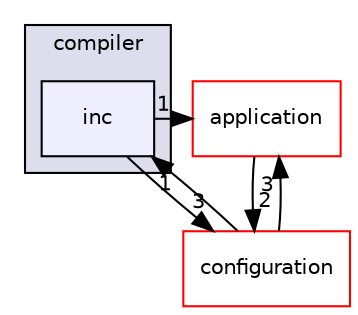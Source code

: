 digraph "inc" {
  compound=true
  node [ fontsize="10", fontname="Helvetica"];
  edge [ labelfontsize="10", labelfontname="Helvetica"];
  subgraph clusterdir_f029f3251b48bb3d01d309310e82fd9d {
    graph [ bgcolor="#ddddee", pencolor="black", label="compiler" fontname="Helvetica", fontsize="10", URL="dir_f029f3251b48bb3d01d309310e82fd9d.html"]
  dir_feafcc19e4e89e4e9db869fa85acfe88 [shape=box, label="inc", style="filled", fillcolor="#eeeeff", pencolor="black", URL="dir_feafcc19e4e89e4e9db869fa85acfe88.html"];
  }
  dir_eda2a6d705da8f3400ffe9a7dcb90b30 [shape=box label="application" fillcolor="white" style="filled" color="red" URL="dir_eda2a6d705da8f3400ffe9a7dcb90b30.html"];
  dir_95f7b9d4854ca187ae337d299db232bb [shape=box label="configuration" fillcolor="white" style="filled" color="red" URL="dir_95f7b9d4854ca187ae337d299db232bb.html"];
  dir_eda2a6d705da8f3400ffe9a7dcb90b30->dir_95f7b9d4854ca187ae337d299db232bb [headlabel="2", labeldistance=1.5 headhref="dir_000002_000009.html"];
  dir_95f7b9d4854ca187ae337d299db232bb->dir_eda2a6d705da8f3400ffe9a7dcb90b30 [headlabel="3", labeldistance=1.5 headhref="dir_000009_000002.html"];
  dir_95f7b9d4854ca187ae337d299db232bb->dir_feafcc19e4e89e4e9db869fa85acfe88 [headlabel="1", labeldistance=1.5 headhref="dir_000009_000021.html"];
  dir_feafcc19e4e89e4e9db869fa85acfe88->dir_eda2a6d705da8f3400ffe9a7dcb90b30 [headlabel="1", labeldistance=1.5 headhref="dir_000021_000002.html"];
  dir_feafcc19e4e89e4e9db869fa85acfe88->dir_95f7b9d4854ca187ae337d299db232bb [headlabel="3", labeldistance=1.5 headhref="dir_000021_000009.html"];
}
